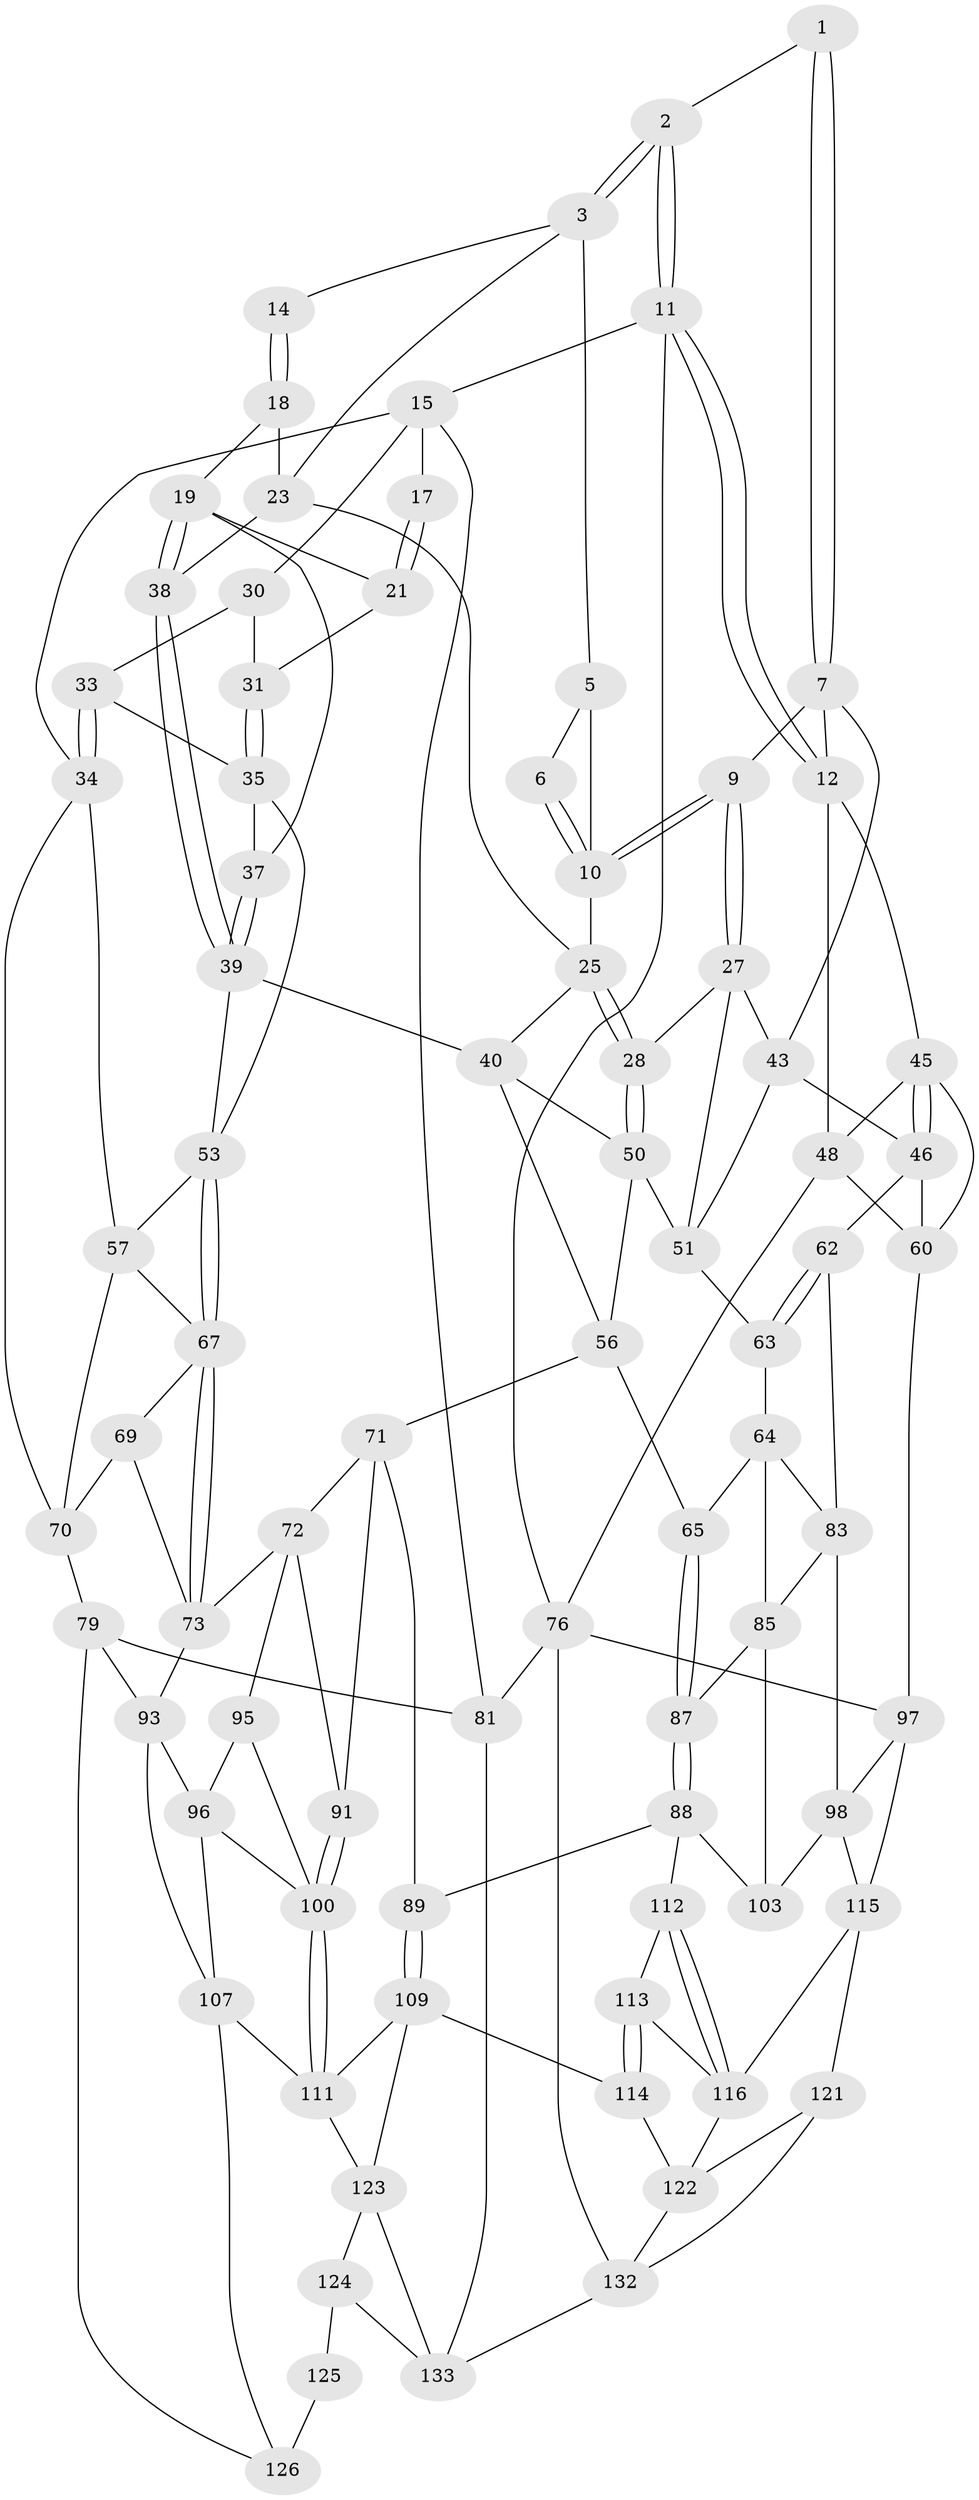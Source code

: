 // original degree distribution, {3: 0.03676470588235294, 5: 0.5808823529411765, 6: 0.20588235294117646, 4: 0.17647058823529413}
// Generated by graph-tools (version 1.1) at 2025/42/03/06/25 10:42:31]
// undirected, 81 vertices, 172 edges
graph export_dot {
graph [start="1"]
  node [color=gray90,style=filled];
  1 [pos="+0.6565455298816778+0.0938760178341918"];
  2 [pos="+0.6591817296863279+0"];
  3 [pos="+0.41079194061254054+0",super="+4"];
  5 [pos="+0.4833442502602289+0.019247667212449093"];
  6 [pos="+0.6388053618452717+0.09552387853868971"];
  7 [pos="+0.7252287594988036+0.17326374499191535",super="+8"];
  9 [pos="+0.5924183285119442+0.1618986515717805"];
  10 [pos="+0.5810686308081843+0.14074881806816436",super="+22"];
  11 [pos="+1+0"];
  12 [pos="+1+0",super="+13"];
  14 [pos="+0.39419528969153894+0"];
  15 [pos="+0+0",super="+16"];
  17 [pos="+0.12525401465579936+0"];
  18 [pos="+0.28650475655433116+0.1595062173138949"];
  19 [pos="+0.2256043244520228+0.17880201616481248",super="+20"];
  21 [pos="+0.1973080157542754+0.16443132508924874",super="+29"];
  23 [pos="+0.4000329098304759+0.1778426160035564",super="+24"];
  25 [pos="+0.508122037049777+0.21868996308610944",super="+26"];
  27 [pos="+0.5572413510590818+0.23922367606991474",super="+44"];
  28 [pos="+0.5529554002845912+0.23992012641153115"];
  30 [pos="+0.08707558108692029+0.15130229968185233",super="+32"];
  31 [pos="+0.10304726189519275+0.2052491318188833"];
  33 [pos="+0+0.20176226933336716"];
  34 [pos="+0+0",super="+59"];
  35 [pos="+0.12198867355616036+0.2619170797922343",super="+36"];
  37 [pos="+0.1532066892117059+0.25214181499230853"];
  38 [pos="+0.29632455849001665+0.2952918549073461"];
  39 [pos="+0.29144216651322996+0.3403803770797204",super="+42"];
  40 [pos="+0.4380700086868157+0.28005492922351755",super="+41"];
  43 [pos="+0.6942705817586325+0.25397026500036946",super="+47"];
  45 [pos="+0.8667056080717578+0.13274522009788067",super="+49"];
  46 [pos="+0.7765439466726701+0.36293412145029463",super="+61"];
  48 [pos="+1+0",super="+74"];
  50 [pos="+0.5183339481438055+0.3111661788233836",super="+52"];
  51 [pos="+0.5924320014539454+0.3890936791291286",super="+55"];
  53 [pos="+0.22863979854692487+0.4003790435453355",super="+54"];
  56 [pos="+0.38676691608681557+0.4136908265895743",super="+66"];
  57 [pos="+0.07330570478623123+0.3823507227377866",super="+58"];
  60 [pos="+0.8535736778160833+0.477626404978302",super="+75"];
  62 [pos="+0.8279532618127494+0.4702780859200641"];
  63 [pos="+0.6173700386189006+0.46610776571902224"];
  64 [pos="+0.6104488815380374+0.47416176195494686",super="+84"];
  65 [pos="+0.46819993847807273+0.5122520040082608"];
  67 [pos="+0.20717266981270177+0.5026208051182891",super="+68"];
  69 [pos="+0.10931808449996712+0.5440848407490083"];
  70 [pos="+0.06976812898964413+0.5469685304566009",super="+78"];
  71 [pos="+0.40526032703288256+0.4972031670165953",super="+90"];
  72 [pos="+0.2752882371911008+0.5523241436278542",super="+92"];
  73 [pos="+0.20266949463582343+0.5352529435851493",super="+82"];
  76 [pos="+1+1",super="+77"];
  79 [pos="+0+0.7224455061016144",super="+80"];
  81 [pos="+0+1"];
  83 [pos="+0.7089554538671361+0.5683560384371561",super="+99"];
  85 [pos="+0.6126317647372785+0.6053705604234372",super="+86"];
  87 [pos="+0.4879342696471955+0.5617871891365179"];
  88 [pos="+0.48235876966044317+0.6690069927475581",super="+104"];
  89 [pos="+0.4475818685099974+0.68577259388717"];
  91 [pos="+0.3621446136930051+0.650900303618652"];
  93 [pos="+0.16280001461144783+0.6089631400403612",super="+94"];
  95 [pos="+0.2737661793034539+0.6302029439264946"];
  96 [pos="+0.21756158194009462+0.6551178601480446",super="+106"];
  97 [pos="+0.8330860498583998+0.6300171244586393",super="+105"];
  98 [pos="+0.7587637891978802+0.6870381251825256",super="+102"];
  100 [pos="+0.31014273662871883+0.718228292131763",super="+101"];
  103 [pos="+0.5863115083301861+0.6751305732501589"];
  107 [pos="+0.19082882602269374+0.7918751257964606",super="+108"];
  109 [pos="+0.43106723240638295+0.833825419667074",super="+110"];
  111 [pos="+0.37183218425480474+0.8175799939882854",super="+118"];
  112 [pos="+0.5757697890944355+0.7547359939590987"];
  113 [pos="+0.5154427392412376+0.7908317733979264",super="+120"];
  114 [pos="+0.4317270548724592+0.8340048167030053",super="+129"];
  115 [pos="+0.734179760478452+0.7757465536219558",super="+117"];
  116 [pos="+0.639306831150411+0.8150823690309498",super="+119"];
  121 [pos="+0.8067946855524329+0.9076553340835952"];
  122 [pos="+0.6682254764599747+0.9042828438585458",super="+130"];
  123 [pos="+0.2560727418583023+0.9364560407872065",super="+128"];
  124 [pos="+0.1962101310884836+0.9168045268099226",super="+134"];
  125 [pos="+0.13900252413395728+0.8551849100975798",super="+131"];
  126 [pos="+0.13848390635634744+0.8541754790717949",super="+127"];
  132 [pos="+0.5833060285661976+1",super="+135"];
  133 [pos="+0.3216903740348464+1",super="+136"];
  1 -- 2;
  1 -- 7;
  1 -- 7;
  2 -- 3;
  2 -- 3;
  2 -- 11;
  2 -- 11;
  3 -- 14;
  3 -- 5;
  3 -- 23;
  5 -- 6;
  5 -- 10;
  6 -- 10;
  6 -- 10;
  7 -- 9;
  7 -- 43;
  7 -- 12;
  9 -- 10;
  9 -- 10;
  9 -- 27;
  9 -- 27;
  10 -- 25;
  11 -- 12;
  11 -- 12;
  11 -- 15;
  11 -- 76;
  12 -- 48;
  12 -- 45;
  14 -- 18;
  14 -- 18;
  15 -- 34;
  15 -- 81;
  15 -- 17;
  15 -- 30;
  17 -- 21;
  17 -- 21;
  18 -- 19;
  18 -- 23;
  19 -- 38;
  19 -- 38;
  19 -- 21;
  19 -- 37;
  21 -- 31;
  23 -- 25;
  23 -- 38;
  25 -- 28;
  25 -- 28;
  25 -- 40;
  27 -- 28;
  27 -- 43;
  27 -- 51;
  28 -- 50;
  28 -- 50;
  30 -- 33;
  30 -- 31;
  31 -- 35;
  31 -- 35;
  33 -- 34;
  33 -- 34;
  33 -- 35;
  34 -- 57;
  34 -- 70;
  35 -- 37;
  35 -- 53;
  37 -- 39;
  37 -- 39;
  38 -- 39;
  38 -- 39;
  39 -- 53;
  39 -- 40;
  40 -- 50;
  40 -- 56;
  43 -- 51;
  43 -- 46;
  45 -- 46;
  45 -- 46;
  45 -- 48;
  45 -- 60;
  46 -- 62;
  46 -- 60;
  48 -- 60;
  48 -- 76;
  50 -- 56;
  50 -- 51;
  51 -- 63;
  53 -- 67;
  53 -- 67;
  53 -- 57;
  56 -- 65;
  56 -- 71;
  57 -- 67;
  57 -- 70;
  60 -- 97;
  62 -- 63;
  62 -- 63;
  62 -- 83;
  63 -- 64;
  64 -- 65;
  64 -- 83;
  64 -- 85;
  65 -- 87;
  65 -- 87;
  67 -- 73;
  67 -- 73;
  67 -- 69;
  69 -- 70;
  69 -- 73;
  70 -- 79;
  71 -- 72;
  71 -- 89;
  71 -- 91;
  72 -- 73;
  72 -- 91;
  72 -- 95;
  73 -- 93;
  76 -- 81;
  76 -- 132;
  76 -- 97;
  79 -- 81;
  79 -- 126;
  79 -- 93;
  81 -- 133;
  83 -- 98;
  83 -- 85;
  85 -- 87;
  85 -- 103;
  87 -- 88;
  87 -- 88;
  88 -- 89;
  88 -- 112;
  88 -- 103;
  89 -- 109;
  89 -- 109;
  91 -- 100;
  91 -- 100;
  93 -- 96;
  93 -- 107;
  95 -- 96;
  95 -- 100;
  96 -- 107;
  96 -- 100;
  97 -- 98;
  97 -- 115;
  98 -- 115;
  98 -- 103;
  100 -- 111;
  100 -- 111;
  107 -- 111;
  107 -- 126;
  109 -- 114;
  109 -- 111;
  109 -- 123;
  111 -- 123;
  112 -- 113;
  112 -- 116;
  112 -- 116;
  113 -- 114 [weight=2];
  113 -- 114;
  113 -- 116;
  114 -- 122;
  115 -- 116;
  115 -- 121;
  116 -- 122;
  121 -- 122;
  121 -- 132;
  122 -- 132;
  123 -- 124;
  123 -- 133;
  124 -- 125 [weight=2];
  124 -- 133;
  125 -- 126 [weight=2];
  132 -- 133;
}

